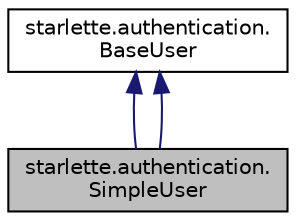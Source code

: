 digraph "starlette.authentication.SimpleUser"
{
 // LATEX_PDF_SIZE
  edge [fontname="Helvetica",fontsize="10",labelfontname="Helvetica",labelfontsize="10"];
  node [fontname="Helvetica",fontsize="10",shape=record];
  Node1 [label="starlette.authentication.\lSimpleUser",height=0.2,width=0.4,color="black", fillcolor="grey75", style="filled", fontcolor="black",tooltip=" "];
  Node2 -> Node1 [dir="back",color="midnightblue",fontsize="10",style="solid",fontname="Helvetica"];
  Node2 [label="starlette.authentication.\lBaseUser",height=0.2,width=0.4,color="black", fillcolor="white", style="filled",URL="$classstarlette_1_1authentication_1_1BaseUser.html",tooltip=" "];
  Node2 -> Node1 [dir="back",color="midnightblue",fontsize="10",style="solid",fontname="Helvetica"];
}
